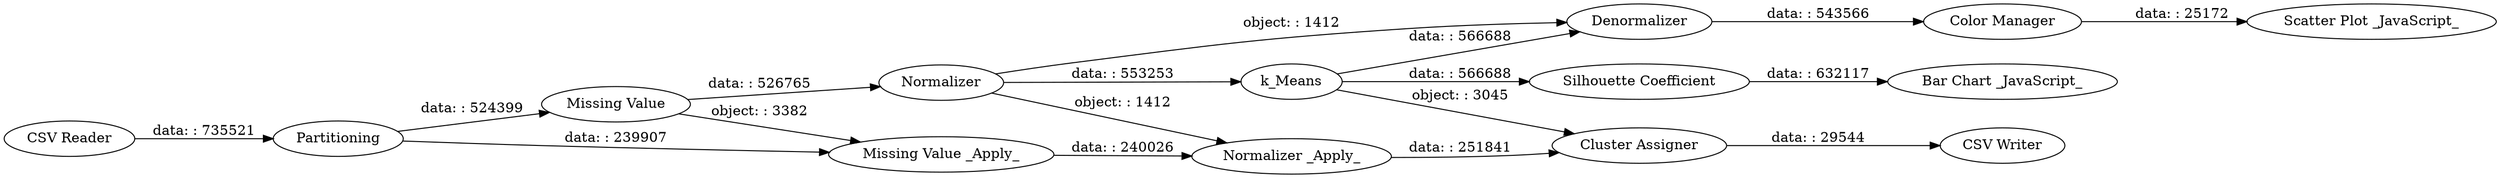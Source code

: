 digraph {
	"6251750958628959161_39" [label=Denormalizer]
	"6251750958628959161_30" [label="Normalizer _Apply_"]
	"6251750958628959161_2" [label=Normalizer]
	"6251750958628959161_29" [label="CSV Writer"]
	"6251750958628959161_40" [label="Scatter Plot _JavaScript_"]
	"6251750958628959161_3" [label=k_Means]
	"6251750958628959161_32" [label="Missing Value"]
	"6251750958628959161_33" [label="Missing Value _Apply_"]
	"6251750958628959161_11" [label="Color Manager"]
	"6251750958628959161_36" [label="Bar Chart _JavaScript_"]
	"6251750958628959161_37" [label="Silhouette Coefficient"]
	"6251750958628959161_34" [label="CSV Reader"]
	"6251750958628959161_35" [label=Partitioning]
	"6251750958628959161_4" [label="Cluster Assigner"]
	"6251750958628959161_32" -> "6251750958628959161_2" [label="data: : 526765"]
	"6251750958628959161_3" -> "6251750958628959161_37" [label="data: : 566688"]
	"6251750958628959161_30" -> "6251750958628959161_4" [label="data: : 251841"]
	"6251750958628959161_11" -> "6251750958628959161_40" [label="data: : 25172"]
	"6251750958628959161_3" -> "6251750958628959161_39" [label="data: : 566688"]
	"6251750958628959161_3" -> "6251750958628959161_4" [label="object: : 3045"]
	"6251750958628959161_2" -> "6251750958628959161_39" [label="object: : 1412"]
	"6251750958628959161_33" -> "6251750958628959161_30" [label="data: : 240026"]
	"6251750958628959161_35" -> "6251750958628959161_32" [label="data: : 524399"]
	"6251750958628959161_35" -> "6251750958628959161_33" [label="data: : 239907"]
	"6251750958628959161_37" -> "6251750958628959161_36" [label="data: : 632117"]
	"6251750958628959161_34" -> "6251750958628959161_35" [label="data: : 735521"]
	"6251750958628959161_2" -> "6251750958628959161_3" [label="data: : 553253"]
	"6251750958628959161_2" -> "6251750958628959161_30" [label="object: : 1412"]
	"6251750958628959161_4" -> "6251750958628959161_29" [label="data: : 29544"]
	"6251750958628959161_32" -> "6251750958628959161_33" [label="object: : 3382"]
	"6251750958628959161_39" -> "6251750958628959161_11" [label="data: : 543566"]
	rankdir=LR
}
